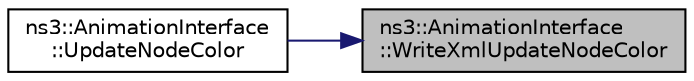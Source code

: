 digraph "ns3::AnimationInterface::WriteXmlUpdateNodeColor"
{
 // LATEX_PDF_SIZE
  edge [fontname="Helvetica",fontsize="10",labelfontname="Helvetica",labelfontsize="10"];
  node [fontname="Helvetica",fontsize="10",shape=record];
  rankdir="RL";
  Node1 [label="ns3::AnimationInterface\l::WriteXmlUpdateNodeColor",height=0.2,width=0.4,color="black", fillcolor="grey75", style="filled", fontcolor="black",tooltip="Write XML update node color function."];
  Node1 -> Node2 [dir="back",color="midnightblue",fontsize="10",style="solid",fontname="Helvetica"];
  Node2 [label="ns3::AnimationInterface\l::UpdateNodeColor",height=0.2,width=0.4,color="black", fillcolor="white", style="filled",URL="$classns3_1_1_animation_interface.html#a75ea0f6144a851e84dc698456ffbc945",tooltip="Helper function to update the node color."];
}
